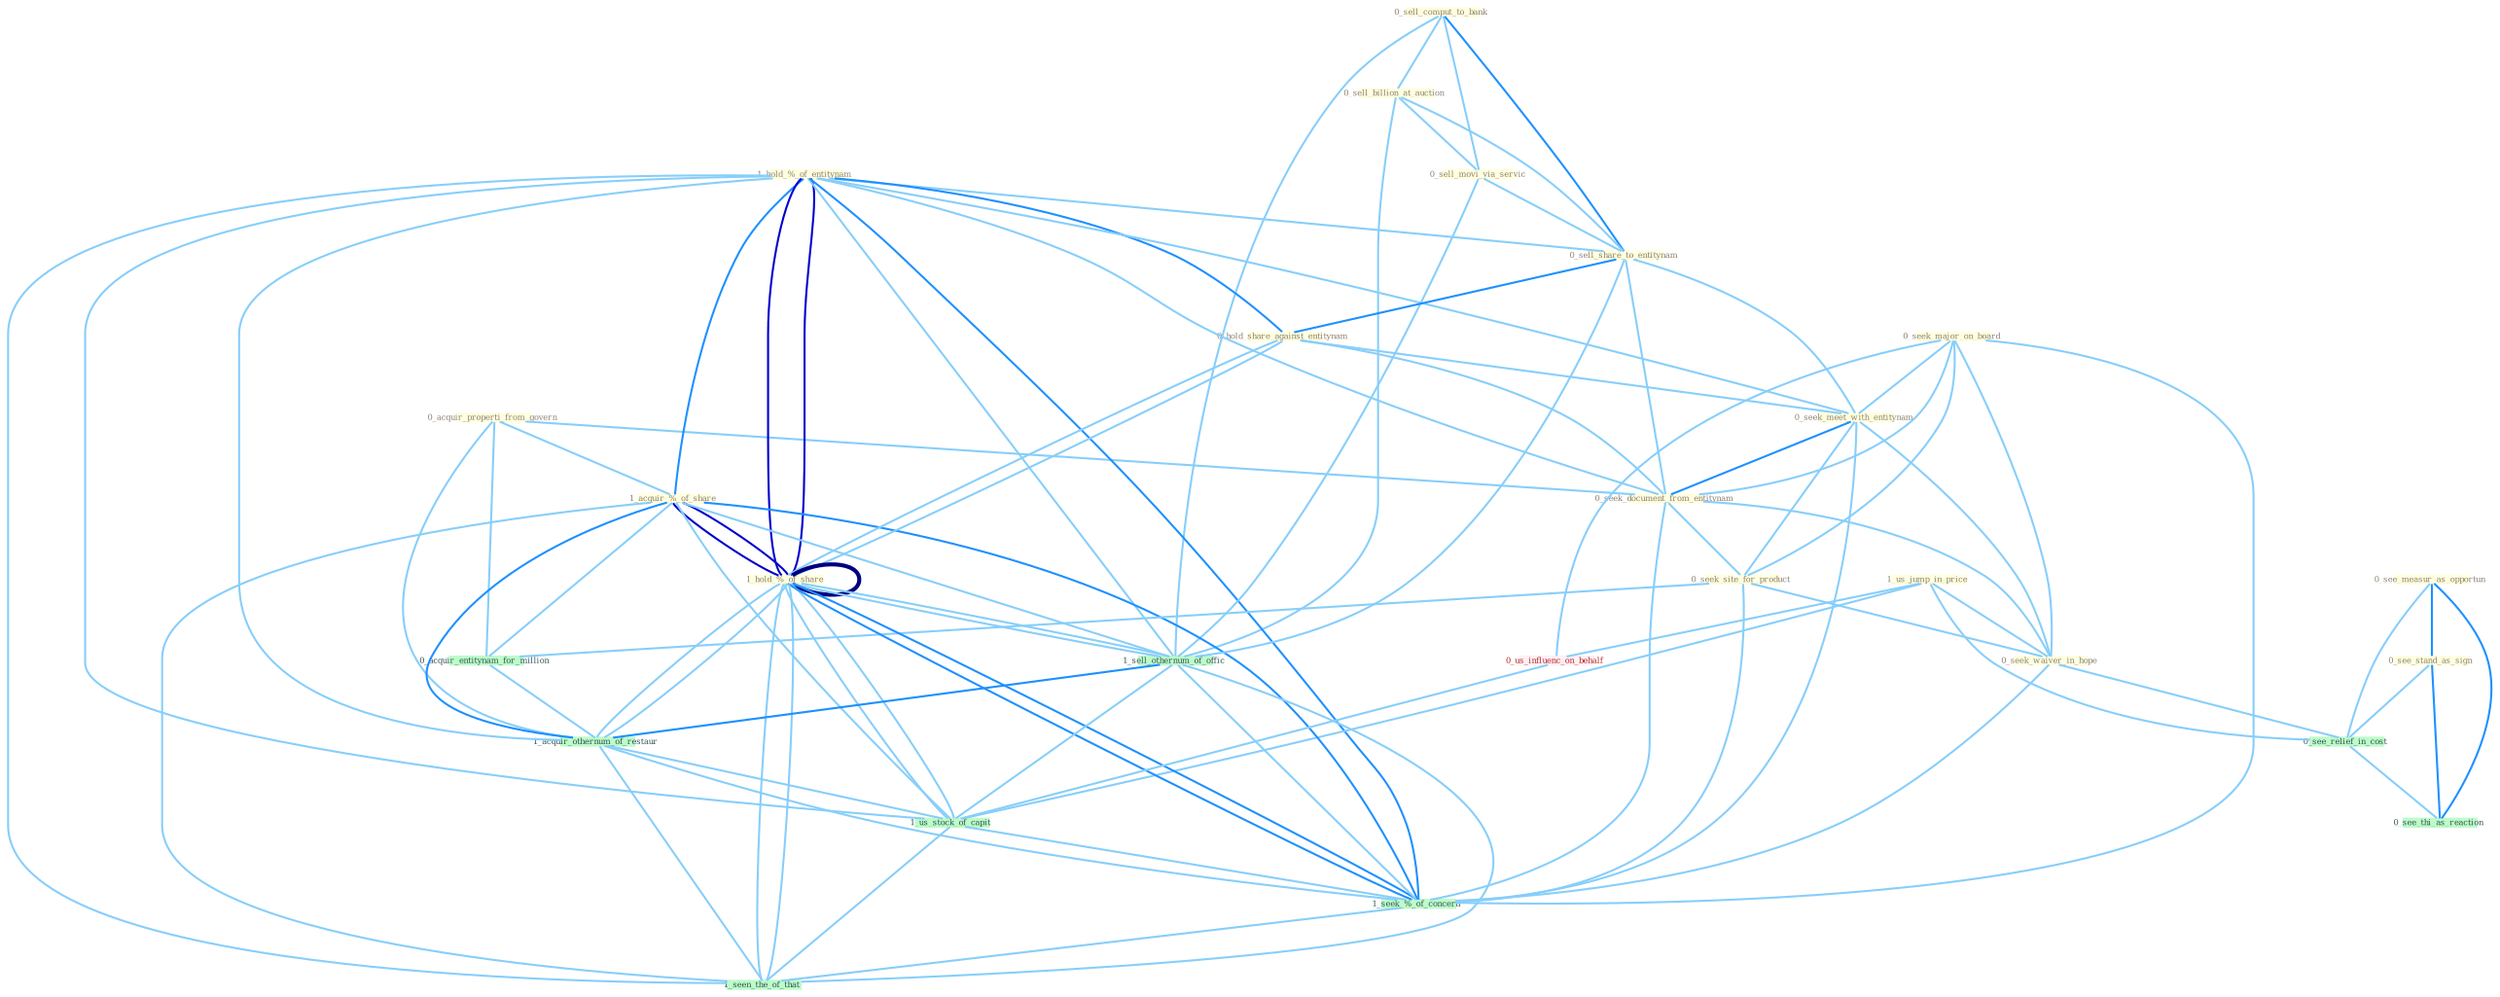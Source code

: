 Graph G{ 
    node
    [shape=polygon,style=filled,width=.5,height=.06,color="#BDFCC9",fixedsize=true,fontsize=4,
    fontcolor="#2f4f4f"];
    {node
    [color="#ffffe0", fontcolor="#8b7d6b"] "0_acquir_properti_from_govern " "0_sell_comput_to_bank " "0_sell_billion_at_auction " "0_see_measur_as_opportun " "1_hold_%_of_entitynam " "1_us_jump_in_price " "0_sell_movi_via_servic " "1_acquir_%_of_share " "0_sell_share_to_entitynam " "0_seek_major_on_board " "0_hold_share_against_entitynam " "0_seek_meet_with_entitynam " "0_see_stand_as_sign " "0_seek_document_from_entitynam " "0_seek_site_for_product " "1_hold_%_of_share " "0_seek_waiver_in_hope " "1_hold_%_of_share "}
{node [color="#fff0f5", fontcolor="#b22222"] "0_us_influenc_on_behalf "}
edge [color="#B0E2FF"];

	"0_acquir_properti_from_govern " -- "1_acquir_%_of_share " [w="1", color="#87cefa" ];
	"0_acquir_properti_from_govern " -- "0_seek_document_from_entitynam " [w="1", color="#87cefa" ];
	"0_acquir_properti_from_govern " -- "0_acquir_entitynam_for_million " [w="1", color="#87cefa" ];
	"0_acquir_properti_from_govern " -- "1_acquir_othernum_of_restaur " [w="1", color="#87cefa" ];
	"0_sell_comput_to_bank " -- "0_sell_billion_at_auction " [w="1", color="#87cefa" ];
	"0_sell_comput_to_bank " -- "0_sell_movi_via_servic " [w="1", color="#87cefa" ];
	"0_sell_comput_to_bank " -- "0_sell_share_to_entitynam " [w="2", color="#1e90ff" , len=0.8];
	"0_sell_comput_to_bank " -- "1_sell_othernum_of_offic " [w="1", color="#87cefa" ];
	"0_sell_billion_at_auction " -- "0_sell_movi_via_servic " [w="1", color="#87cefa" ];
	"0_sell_billion_at_auction " -- "0_sell_share_to_entitynam " [w="1", color="#87cefa" ];
	"0_sell_billion_at_auction " -- "1_sell_othernum_of_offic " [w="1", color="#87cefa" ];
	"0_see_measur_as_opportun " -- "0_see_stand_as_sign " [w="2", color="#1e90ff" , len=0.8];
	"0_see_measur_as_opportun " -- "0_see_relief_in_cost " [w="1", color="#87cefa" ];
	"0_see_measur_as_opportun " -- "0_see_thi_as_reaction " [w="2", color="#1e90ff" , len=0.8];
	"1_hold_%_of_entitynam " -- "1_acquir_%_of_share " [w="2", color="#1e90ff" , len=0.8];
	"1_hold_%_of_entitynam " -- "0_sell_share_to_entitynam " [w="1", color="#87cefa" ];
	"1_hold_%_of_entitynam " -- "0_hold_share_against_entitynam " [w="2", color="#1e90ff" , len=0.8];
	"1_hold_%_of_entitynam " -- "0_seek_meet_with_entitynam " [w="1", color="#87cefa" ];
	"1_hold_%_of_entitynam " -- "0_seek_document_from_entitynam " [w="1", color="#87cefa" ];
	"1_hold_%_of_entitynam " -- "1_hold_%_of_share " [w="3", color="#0000cd" , len=0.6];
	"1_hold_%_of_entitynam " -- "1_hold_%_of_share " [w="3", color="#0000cd" , len=0.6];
	"1_hold_%_of_entitynam " -- "1_sell_othernum_of_offic " [w="1", color="#87cefa" ];
	"1_hold_%_of_entitynam " -- "1_acquir_othernum_of_restaur " [w="1", color="#87cefa" ];
	"1_hold_%_of_entitynam " -- "1_us_stock_of_capit " [w="1", color="#87cefa" ];
	"1_hold_%_of_entitynam " -- "1_seek_%_of_concern " [w="2", color="#1e90ff" , len=0.8];
	"1_hold_%_of_entitynam " -- "1_seen_the_of_that " [w="1", color="#87cefa" ];
	"1_us_jump_in_price " -- "0_seek_waiver_in_hope " [w="1", color="#87cefa" ];
	"1_us_jump_in_price " -- "0_us_influenc_on_behalf " [w="1", color="#87cefa" ];
	"1_us_jump_in_price " -- "0_see_relief_in_cost " [w="1", color="#87cefa" ];
	"1_us_jump_in_price " -- "1_us_stock_of_capit " [w="1", color="#87cefa" ];
	"0_sell_movi_via_servic " -- "0_sell_share_to_entitynam " [w="1", color="#87cefa" ];
	"0_sell_movi_via_servic " -- "1_sell_othernum_of_offic " [w="1", color="#87cefa" ];
	"1_acquir_%_of_share " -- "1_hold_%_of_share " [w="3", color="#0000cd" , len=0.6];
	"1_acquir_%_of_share " -- "1_hold_%_of_share " [w="3", color="#0000cd" , len=0.6];
	"1_acquir_%_of_share " -- "0_acquir_entitynam_for_million " [w="1", color="#87cefa" ];
	"1_acquir_%_of_share " -- "1_sell_othernum_of_offic " [w="1", color="#87cefa" ];
	"1_acquir_%_of_share " -- "1_acquir_othernum_of_restaur " [w="2", color="#1e90ff" , len=0.8];
	"1_acquir_%_of_share " -- "1_us_stock_of_capit " [w="1", color="#87cefa" ];
	"1_acquir_%_of_share " -- "1_seek_%_of_concern " [w="2", color="#1e90ff" , len=0.8];
	"1_acquir_%_of_share " -- "1_seen_the_of_that " [w="1", color="#87cefa" ];
	"0_sell_share_to_entitynam " -- "0_hold_share_against_entitynam " [w="2", color="#1e90ff" , len=0.8];
	"0_sell_share_to_entitynam " -- "0_seek_meet_with_entitynam " [w="1", color="#87cefa" ];
	"0_sell_share_to_entitynam " -- "0_seek_document_from_entitynam " [w="1", color="#87cefa" ];
	"0_sell_share_to_entitynam " -- "1_sell_othernum_of_offic " [w="1", color="#87cefa" ];
	"0_seek_major_on_board " -- "0_seek_meet_with_entitynam " [w="1", color="#87cefa" ];
	"0_seek_major_on_board " -- "0_seek_document_from_entitynam " [w="1", color="#87cefa" ];
	"0_seek_major_on_board " -- "0_seek_site_for_product " [w="1", color="#87cefa" ];
	"0_seek_major_on_board " -- "0_seek_waiver_in_hope " [w="1", color="#87cefa" ];
	"0_seek_major_on_board " -- "0_us_influenc_on_behalf " [w="1", color="#87cefa" ];
	"0_seek_major_on_board " -- "1_seek_%_of_concern " [w="1", color="#87cefa" ];
	"0_hold_share_against_entitynam " -- "0_seek_meet_with_entitynam " [w="1", color="#87cefa" ];
	"0_hold_share_against_entitynam " -- "0_seek_document_from_entitynam " [w="1", color="#87cefa" ];
	"0_hold_share_against_entitynam " -- "1_hold_%_of_share " [w="1", color="#87cefa" ];
	"0_hold_share_against_entitynam " -- "1_hold_%_of_share " [w="1", color="#87cefa" ];
	"0_seek_meet_with_entitynam " -- "0_seek_document_from_entitynam " [w="2", color="#1e90ff" , len=0.8];
	"0_seek_meet_with_entitynam " -- "0_seek_site_for_product " [w="1", color="#87cefa" ];
	"0_seek_meet_with_entitynam " -- "0_seek_waiver_in_hope " [w="1", color="#87cefa" ];
	"0_seek_meet_with_entitynam " -- "1_seek_%_of_concern " [w="1", color="#87cefa" ];
	"0_see_stand_as_sign " -- "0_see_relief_in_cost " [w="1", color="#87cefa" ];
	"0_see_stand_as_sign " -- "0_see_thi_as_reaction " [w="2", color="#1e90ff" , len=0.8];
	"0_seek_document_from_entitynam " -- "0_seek_site_for_product " [w="1", color="#87cefa" ];
	"0_seek_document_from_entitynam " -- "0_seek_waiver_in_hope " [w="1", color="#87cefa" ];
	"0_seek_document_from_entitynam " -- "1_seek_%_of_concern " [w="1", color="#87cefa" ];
	"0_seek_site_for_product " -- "0_seek_waiver_in_hope " [w="1", color="#87cefa" ];
	"0_seek_site_for_product " -- "0_acquir_entitynam_for_million " [w="1", color="#87cefa" ];
	"0_seek_site_for_product " -- "1_seek_%_of_concern " [w="1", color="#87cefa" ];
	"1_hold_%_of_share " -- "1_hold_%_of_share " [w="4", style=bold, color="#000080", len=0.4];
	"1_hold_%_of_share " -- "1_sell_othernum_of_offic " [w="1", color="#87cefa" ];
	"1_hold_%_of_share " -- "1_acquir_othernum_of_restaur " [w="1", color="#87cefa" ];
	"1_hold_%_of_share " -- "1_us_stock_of_capit " [w="1", color="#87cefa" ];
	"1_hold_%_of_share " -- "1_seek_%_of_concern " [w="2", color="#1e90ff" , len=0.8];
	"1_hold_%_of_share " -- "1_seen_the_of_that " [w="1", color="#87cefa" ];
	"0_seek_waiver_in_hope " -- "0_see_relief_in_cost " [w="1", color="#87cefa" ];
	"0_seek_waiver_in_hope " -- "1_seek_%_of_concern " [w="1", color="#87cefa" ];
	"1_hold_%_of_share " -- "1_sell_othernum_of_offic " [w="1", color="#87cefa" ];
	"1_hold_%_of_share " -- "1_acquir_othernum_of_restaur " [w="1", color="#87cefa" ];
	"1_hold_%_of_share " -- "1_us_stock_of_capit " [w="1", color="#87cefa" ];
	"1_hold_%_of_share " -- "1_seek_%_of_concern " [w="2", color="#1e90ff" , len=0.8];
	"1_hold_%_of_share " -- "1_seen_the_of_that " [w="1", color="#87cefa" ];
	"0_acquir_entitynam_for_million " -- "1_acquir_othernum_of_restaur " [w="1", color="#87cefa" ];
	"1_sell_othernum_of_offic " -- "1_acquir_othernum_of_restaur " [w="2", color="#1e90ff" , len=0.8];
	"1_sell_othernum_of_offic " -- "1_us_stock_of_capit " [w="1", color="#87cefa" ];
	"1_sell_othernum_of_offic " -- "1_seek_%_of_concern " [w="1", color="#87cefa" ];
	"1_sell_othernum_of_offic " -- "1_seen_the_of_that " [w="1", color="#87cefa" ];
	"0_us_influenc_on_behalf " -- "1_us_stock_of_capit " [w="1", color="#87cefa" ];
	"0_see_relief_in_cost " -- "0_see_thi_as_reaction " [w="1", color="#87cefa" ];
	"1_acquir_othernum_of_restaur " -- "1_us_stock_of_capit " [w="1", color="#87cefa" ];
	"1_acquir_othernum_of_restaur " -- "1_seek_%_of_concern " [w="1", color="#87cefa" ];
	"1_acquir_othernum_of_restaur " -- "1_seen_the_of_that " [w="1", color="#87cefa" ];
	"1_us_stock_of_capit " -- "1_seek_%_of_concern " [w="1", color="#87cefa" ];
	"1_us_stock_of_capit " -- "1_seen_the_of_that " [w="1", color="#87cefa" ];
	"1_seek_%_of_concern " -- "1_seen_the_of_that " [w="1", color="#87cefa" ];
}